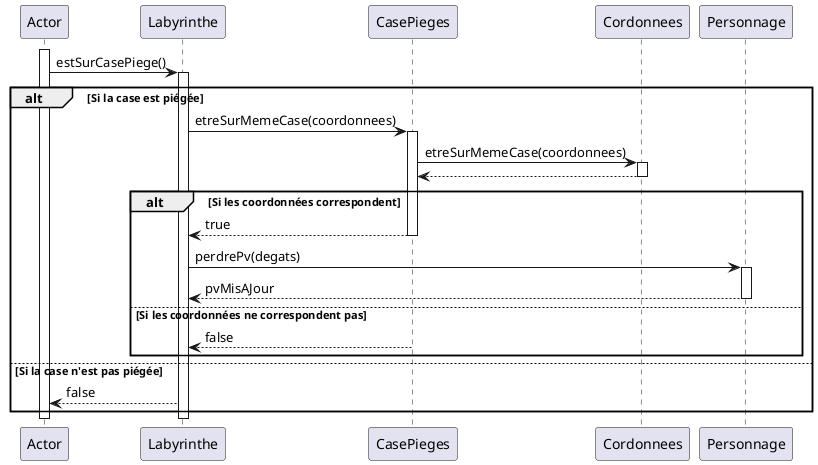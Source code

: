 @startuml
participant Actor
participant Labyrinthe
participant CasePieges
participant Cordonnees
participant Personnage

activate Actor
Actor -> Labyrinthe : estSurCasePiege()
activate Labyrinthe
alt Si la case est piégée
    Labyrinthe -> CasePieges : etreSurMemeCase(coordonnees)
    activate CasePieges
    CasePieges -> Cordonnees : etreSurMemeCase(coordonnees)
    activate Cordonnees
    Cordonnees --> CasePieges
    deactivate Cordonnees
    alt Si les coordonnées correspondent
        CasePieges --> Labyrinthe : true
        deactivate CasePieges
        Labyrinthe -> Personnage : perdrePv(degats)
        activate Personnage
        Personnage --> Labyrinthe : pvMisAJour
        deactivate Personnage
    else Si les coordonnées ne correspondent pas
        CasePieges --> Labyrinthe : false
        deactivate CasePieges
    end
else Si la case n'est pas piégée
    Labyrinthe --> Actor : false
end
deactivate Labyrinthe
deactivate Actor
@enduml
